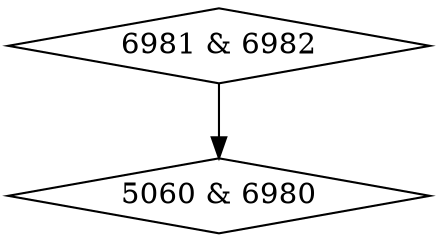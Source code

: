 digraph {
0 [label = "5060 & 6980", shape = diamond];
1 [label = "6981 & 6982", shape = diamond];
1->0;
}
